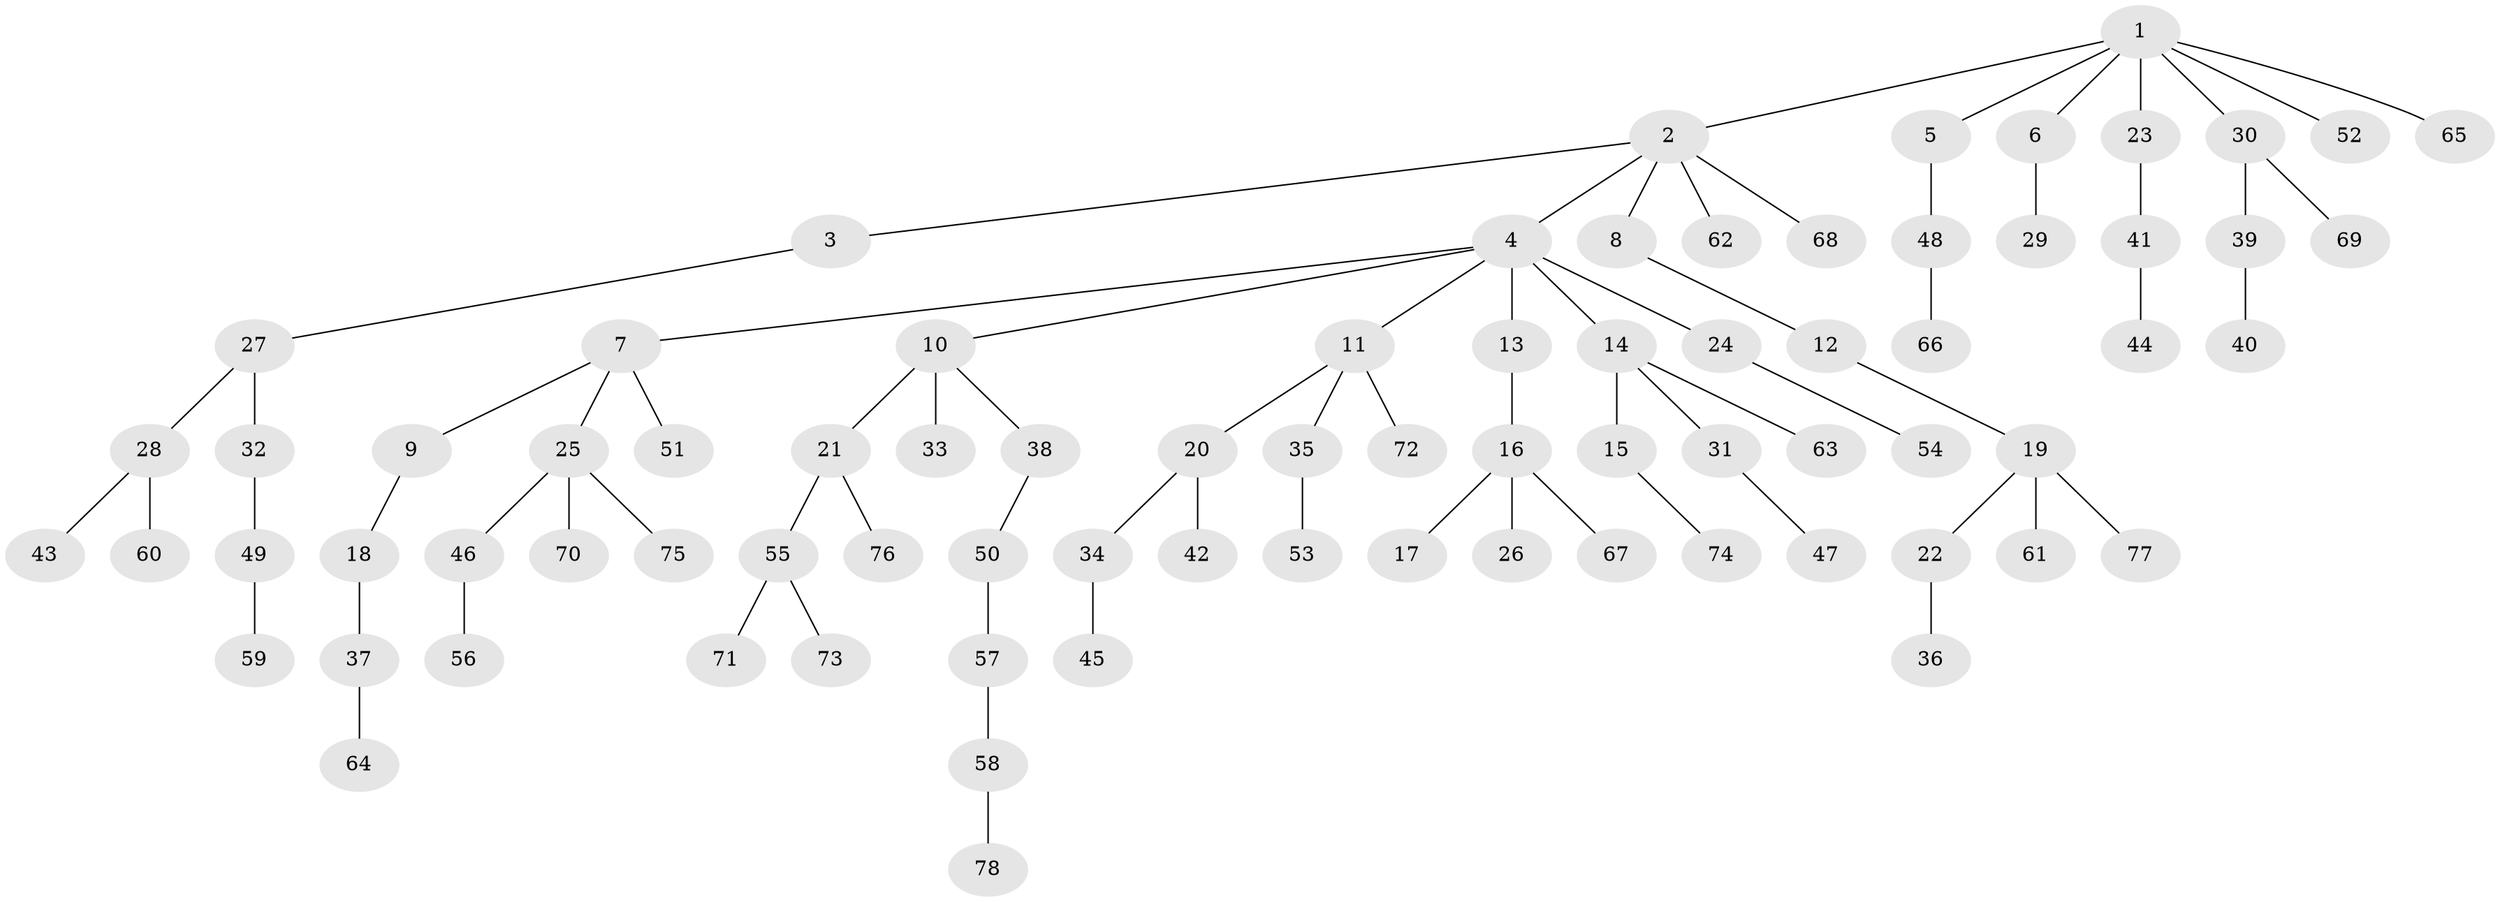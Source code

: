 // original degree distribution, {7: 0.015503875968992248, 2: 0.18604651162790697, 8: 0.007751937984496124, 3: 0.17054263565891473, 4: 0.06201550387596899, 5: 0.031007751937984496, 1: 0.5271317829457365}
// Generated by graph-tools (version 1.1) at 2025/51/03/04/25 22:51:27]
// undirected, 78 vertices, 77 edges
graph export_dot {
  node [color=gray90,style=filled];
  1;
  2;
  3;
  4;
  5;
  6;
  7;
  8;
  9;
  10;
  11;
  12;
  13;
  14;
  15;
  16;
  17;
  18;
  19;
  20;
  21;
  22;
  23;
  24;
  25;
  26;
  27;
  28;
  29;
  30;
  31;
  32;
  33;
  34;
  35;
  36;
  37;
  38;
  39;
  40;
  41;
  42;
  43;
  44;
  45;
  46;
  47;
  48;
  49;
  50;
  51;
  52;
  53;
  54;
  55;
  56;
  57;
  58;
  59;
  60;
  61;
  62;
  63;
  64;
  65;
  66;
  67;
  68;
  69;
  70;
  71;
  72;
  73;
  74;
  75;
  76;
  77;
  78;
  1 -- 2 [weight=1.0];
  1 -- 5 [weight=1.0];
  1 -- 6 [weight=1.0];
  1 -- 23 [weight=1.0];
  1 -- 30 [weight=1.0];
  1 -- 52 [weight=1.0];
  1 -- 65 [weight=1.0];
  2 -- 3 [weight=1.0];
  2 -- 4 [weight=1.0];
  2 -- 8 [weight=1.0];
  2 -- 62 [weight=1.0];
  2 -- 68 [weight=1.0];
  3 -- 27 [weight=1.0];
  4 -- 7 [weight=1.0];
  4 -- 10 [weight=1.0];
  4 -- 11 [weight=1.0];
  4 -- 13 [weight=1.0];
  4 -- 14 [weight=1.0];
  4 -- 24 [weight=1.0];
  5 -- 48 [weight=1.0];
  6 -- 29 [weight=1.0];
  7 -- 9 [weight=1.0];
  7 -- 25 [weight=1.0];
  7 -- 51 [weight=1.0];
  8 -- 12 [weight=1.0];
  9 -- 18 [weight=1.0];
  10 -- 21 [weight=1.0];
  10 -- 33 [weight=2.0];
  10 -- 38 [weight=1.0];
  11 -- 20 [weight=1.0];
  11 -- 35 [weight=1.0];
  11 -- 72 [weight=1.0];
  12 -- 19 [weight=1.0];
  13 -- 16 [weight=1.0];
  14 -- 15 [weight=1.0];
  14 -- 31 [weight=1.0];
  14 -- 63 [weight=1.0];
  15 -- 74 [weight=1.0];
  16 -- 17 [weight=1.0];
  16 -- 26 [weight=1.0];
  16 -- 67 [weight=1.0];
  18 -- 37 [weight=1.0];
  19 -- 22 [weight=1.0];
  19 -- 61 [weight=1.0];
  19 -- 77 [weight=1.0];
  20 -- 34 [weight=1.0];
  20 -- 42 [weight=1.0];
  21 -- 55 [weight=1.0];
  21 -- 76 [weight=1.0];
  22 -- 36 [weight=1.0];
  23 -- 41 [weight=1.0];
  24 -- 54 [weight=1.0];
  25 -- 46 [weight=1.0];
  25 -- 70 [weight=1.0];
  25 -- 75 [weight=1.0];
  27 -- 28 [weight=1.0];
  27 -- 32 [weight=1.0];
  28 -- 43 [weight=1.0];
  28 -- 60 [weight=1.0];
  30 -- 39 [weight=1.0];
  30 -- 69 [weight=1.0];
  31 -- 47 [weight=1.0];
  32 -- 49 [weight=1.0];
  34 -- 45 [weight=1.0];
  35 -- 53 [weight=1.0];
  37 -- 64 [weight=1.0];
  38 -- 50 [weight=1.0];
  39 -- 40 [weight=1.0];
  41 -- 44 [weight=1.0];
  46 -- 56 [weight=1.0];
  48 -- 66 [weight=1.0];
  49 -- 59 [weight=1.0];
  50 -- 57 [weight=1.0];
  55 -- 71 [weight=1.0];
  55 -- 73 [weight=1.0];
  57 -- 58 [weight=1.0];
  58 -- 78 [weight=1.0];
}
